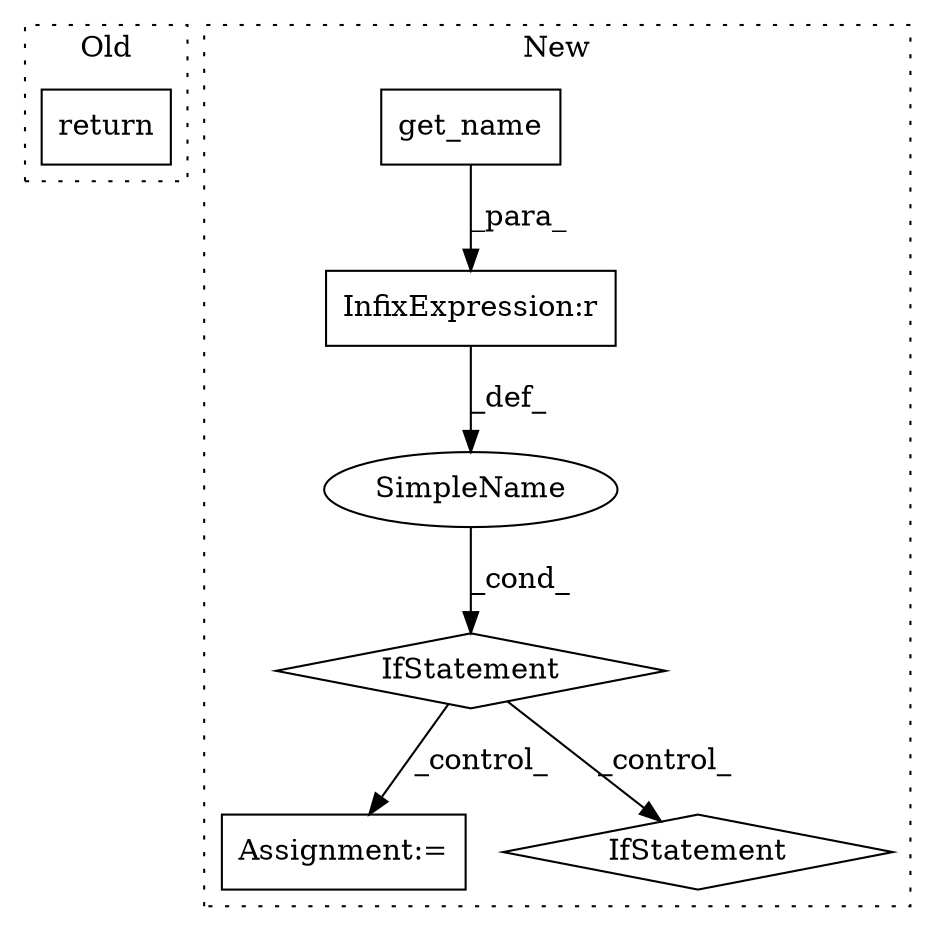 digraph G {
subgraph cluster0 {
1 [label="return" a="41" s="3040" l="7" shape="box"];
label = "Old";
style="dotted";
}
subgraph cluster1 {
2 [label="get_name" a="32" s="2960" l="10" shape="box"];
3 [label="IfStatement" a="25" s="2951,2994" l="4,2" shape="diamond"];
4 [label="SimpleName" a="42" s="" l="" shape="ellipse"];
5 [label="Assignment:=" a="7" s="3019" l="18" shape="box"];
6 [label="IfStatement" a="25" s="3149" l="39" shape="diamond"];
7 [label="InfixExpression:r" a="27" s="2970" l="4" shape="box"];
label = "New";
style="dotted";
}
2 -> 7 [label="_para_"];
3 -> 5 [label="_control_"];
3 -> 6 [label="_control_"];
4 -> 3 [label="_cond_"];
7 -> 4 [label="_def_"];
}